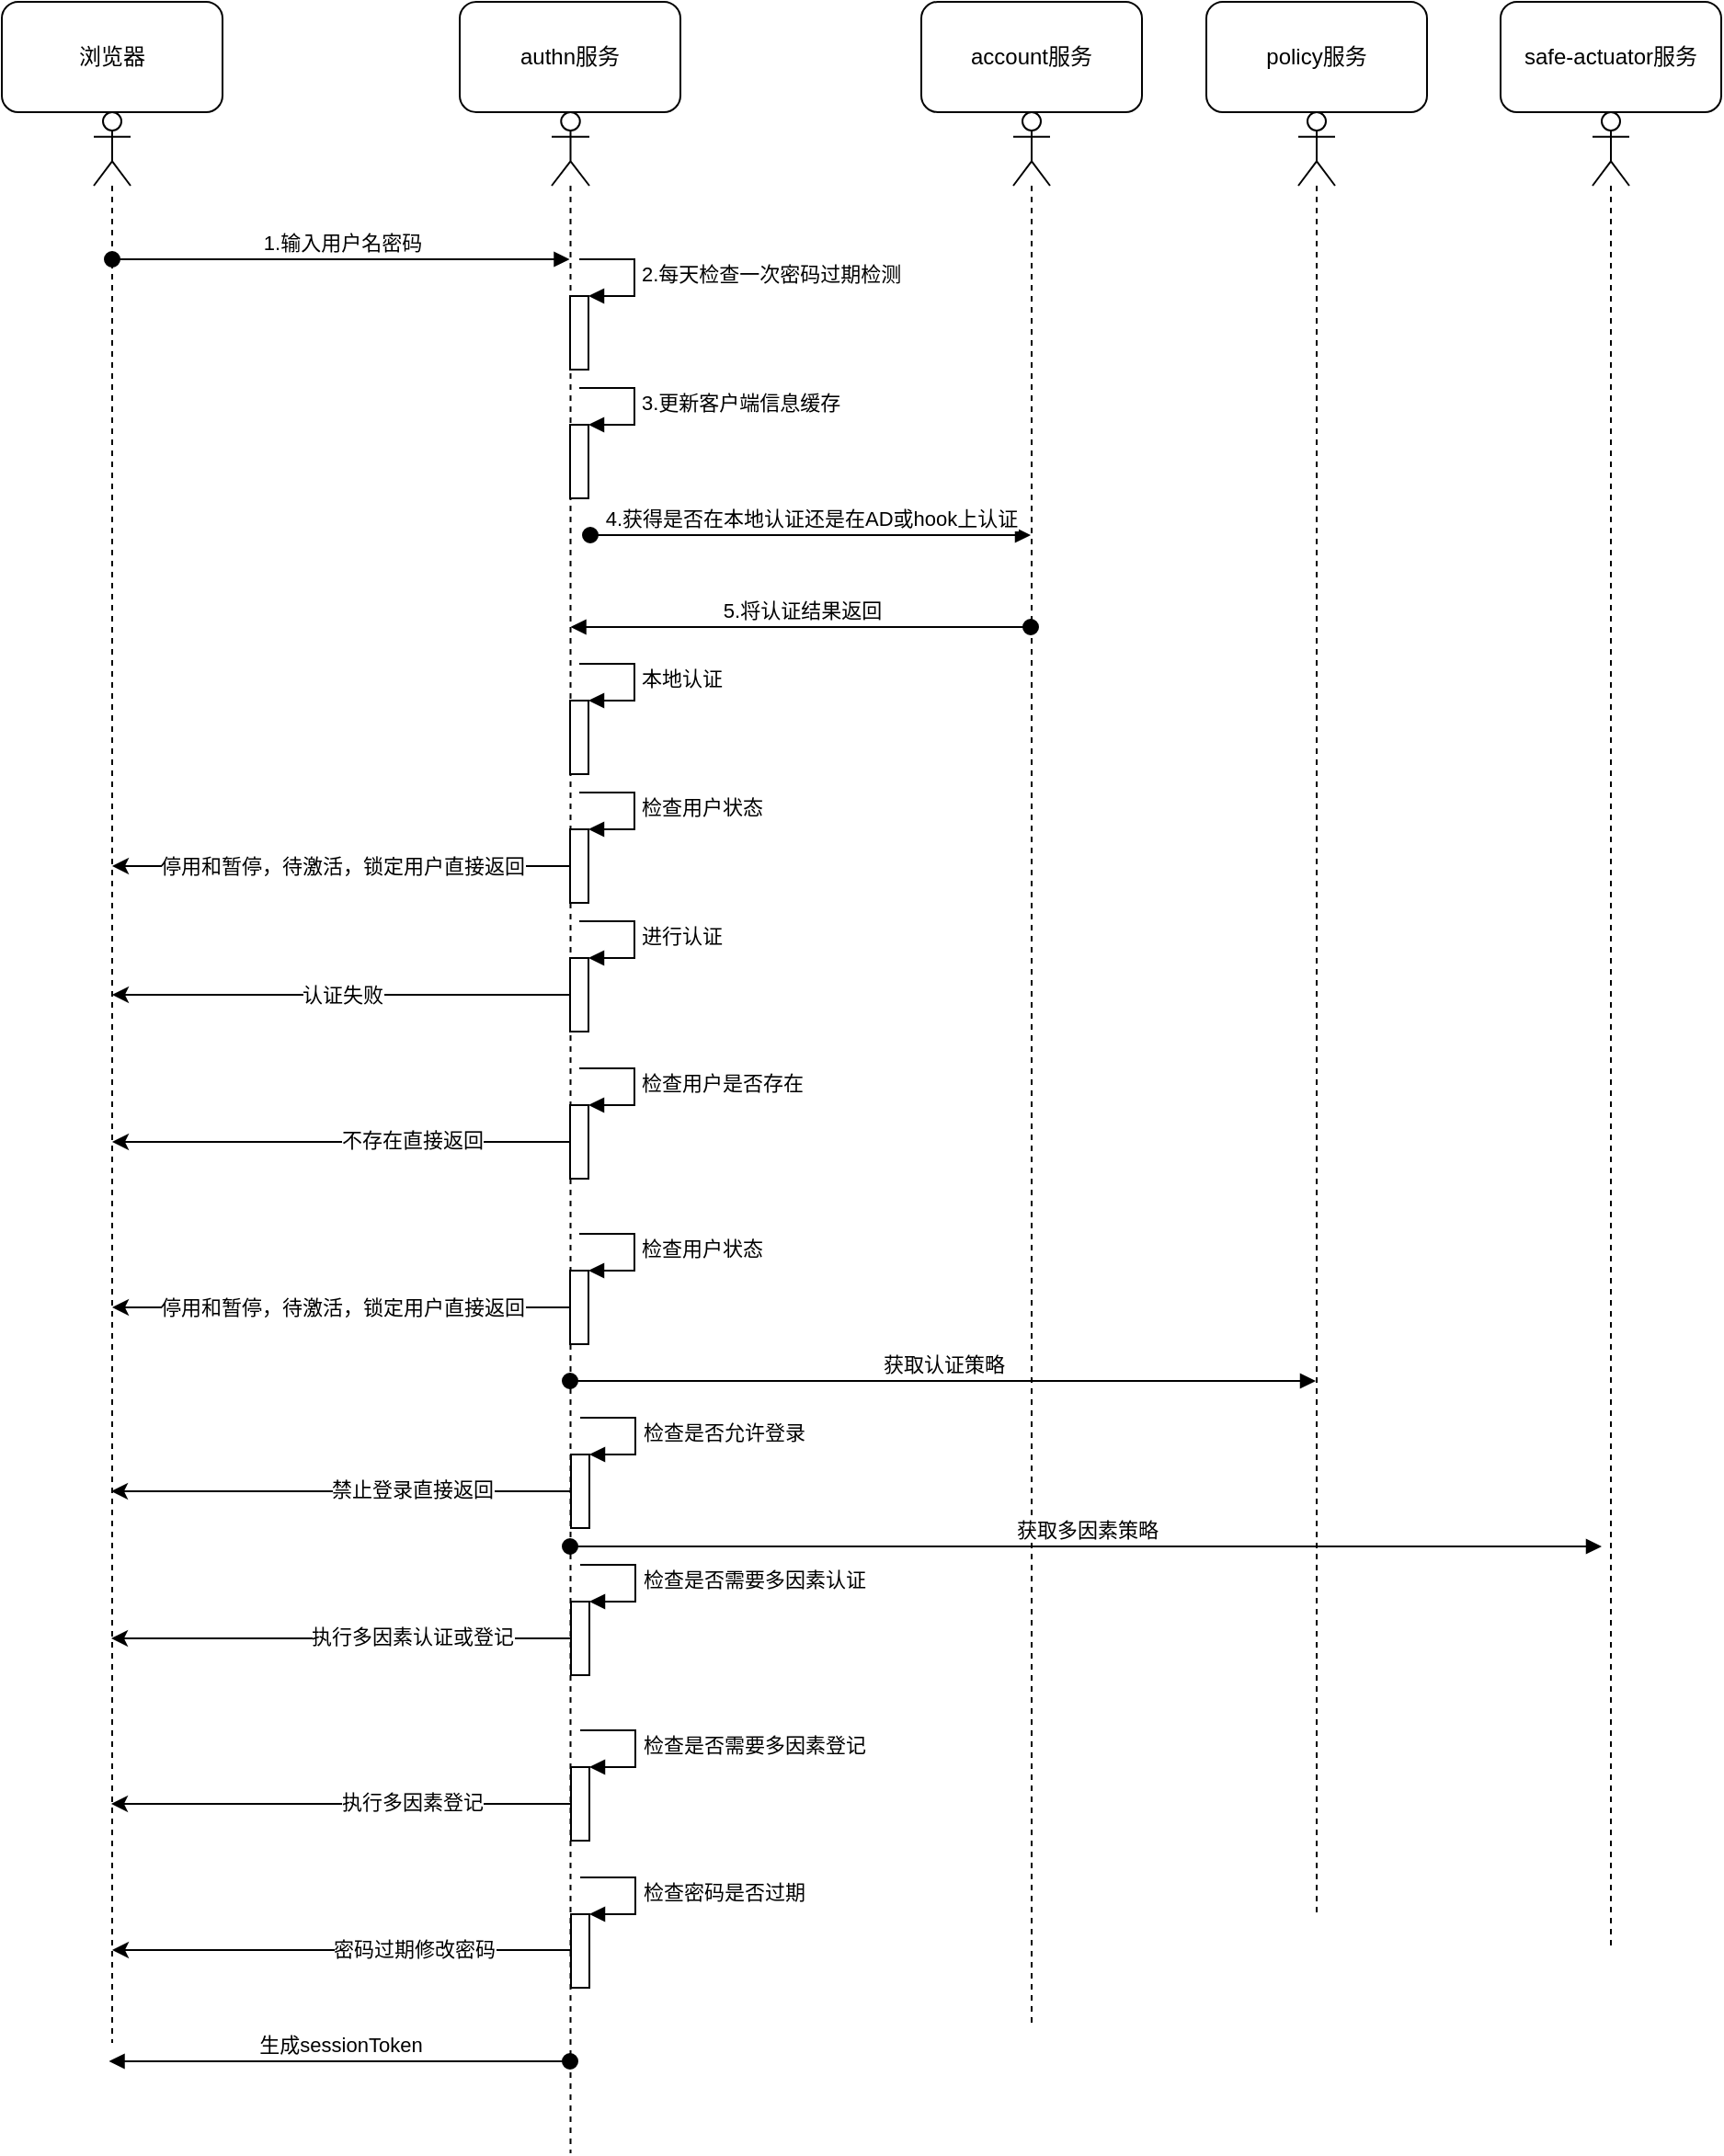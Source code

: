 <mxfile version="20.0.4" type="github">
  <diagram name="Page-1" id="0783ab3e-0a74-02c8-0abd-f7b4e66b4bec">
    <mxGraphModel dx="1426" dy="687" grid="1" gridSize="10" guides="1" tooltips="1" connect="1" arrows="1" fold="1" page="1" pageScale="1" pageWidth="1100" pageHeight="1700" background="none" math="0" shadow="0">
      <root>
        <mxCell id="0" />
        <mxCell id="1" parent="0" />
        <mxCell id="FtckGkZc_CiGDwU_A9KK-2" value="" style="shape=umlLifeline;participant=umlActor;perimeter=lifelinePerimeter;whiteSpace=wrap;html=1;container=1;collapsible=0;recursiveResize=0;verticalAlign=top;spacingTop=36;outlineConnect=0;" vertex="1" parent="1">
          <mxGeometry x="50" y="150" width="20" height="1050" as="geometry" />
        </mxCell>
        <mxCell id="FtckGkZc_CiGDwU_A9KK-4" value="" style="shape=umlLifeline;participant=umlActor;perimeter=lifelinePerimeter;whiteSpace=wrap;html=1;container=1;collapsible=0;recursiveResize=0;verticalAlign=top;spacingTop=36;outlineConnect=0;" vertex="1" parent="1">
          <mxGeometry x="299" y="150" width="20.5" height="1110" as="geometry" />
        </mxCell>
        <mxCell id="FtckGkZc_CiGDwU_A9KK-20" value="" style="html=1;points=[];perimeter=orthogonalPerimeter;" vertex="1" parent="FtckGkZc_CiGDwU_A9KK-4">
          <mxGeometry x="10" y="100" width="10" height="40" as="geometry" />
        </mxCell>
        <mxCell id="FtckGkZc_CiGDwU_A9KK-21" value="&lt;span style=&quot;text-align: center;&quot;&gt;2.每天检查一次密码过期检测&lt;/span&gt;" style="edgeStyle=orthogonalEdgeStyle;html=1;align=left;spacingLeft=2;endArrow=block;rounded=0;entryX=1;entryY=0;" edge="1" target="FtckGkZc_CiGDwU_A9KK-20" parent="FtckGkZc_CiGDwU_A9KK-4">
          <mxGeometry relative="1" as="geometry">
            <mxPoint x="15" y="80" as="sourcePoint" />
            <Array as="points">
              <mxPoint x="45" y="80" />
            </Array>
          </mxGeometry>
        </mxCell>
        <mxCell id="FtckGkZc_CiGDwU_A9KK-24" value="" style="html=1;points=[];perimeter=orthogonalPerimeter;" vertex="1" parent="FtckGkZc_CiGDwU_A9KK-4">
          <mxGeometry x="10" y="170" width="10" height="40" as="geometry" />
        </mxCell>
        <mxCell id="FtckGkZc_CiGDwU_A9KK-25" value="3.更新客户端信息缓存" style="edgeStyle=orthogonalEdgeStyle;html=1;align=left;spacingLeft=2;endArrow=block;rounded=0;entryX=1;entryY=0;" edge="1" target="FtckGkZc_CiGDwU_A9KK-24" parent="FtckGkZc_CiGDwU_A9KK-4">
          <mxGeometry relative="1" as="geometry">
            <mxPoint x="15" y="150" as="sourcePoint" />
            <Array as="points">
              <mxPoint x="45" y="150" />
            </Array>
          </mxGeometry>
        </mxCell>
        <mxCell id="FtckGkZc_CiGDwU_A9KK-28" value="" style="html=1;points=[];perimeter=orthogonalPerimeter;" vertex="1" parent="FtckGkZc_CiGDwU_A9KK-4">
          <mxGeometry x="10" y="320" width="10" height="40" as="geometry" />
        </mxCell>
        <mxCell id="FtckGkZc_CiGDwU_A9KK-29" value="本地认证" style="edgeStyle=orthogonalEdgeStyle;html=1;align=left;spacingLeft=2;endArrow=block;rounded=0;entryX=1;entryY=0;" edge="1" parent="FtckGkZc_CiGDwU_A9KK-4" target="FtckGkZc_CiGDwU_A9KK-28">
          <mxGeometry relative="1" as="geometry">
            <mxPoint x="15" y="300" as="sourcePoint" />
            <Array as="points">
              <mxPoint x="45" y="300" />
            </Array>
          </mxGeometry>
        </mxCell>
        <mxCell id="FtckGkZc_CiGDwU_A9KK-32" value="" style="html=1;points=[];perimeter=orthogonalPerimeter;" vertex="1" parent="FtckGkZc_CiGDwU_A9KK-4">
          <mxGeometry x="10" y="390" width="10" height="40" as="geometry" />
        </mxCell>
        <mxCell id="FtckGkZc_CiGDwU_A9KK-33" value="检查用户状态" style="edgeStyle=orthogonalEdgeStyle;html=1;align=left;spacingLeft=2;endArrow=block;rounded=0;entryX=1;entryY=0;" edge="1" parent="FtckGkZc_CiGDwU_A9KK-4" target="FtckGkZc_CiGDwU_A9KK-32">
          <mxGeometry relative="1" as="geometry">
            <mxPoint x="15" y="370" as="sourcePoint" />
            <Array as="points">
              <mxPoint x="45" y="370" />
            </Array>
          </mxGeometry>
        </mxCell>
        <mxCell id="FtckGkZc_CiGDwU_A9KK-35" value="" style="html=1;points=[];perimeter=orthogonalPerimeter;" vertex="1" parent="FtckGkZc_CiGDwU_A9KK-4">
          <mxGeometry x="10" y="460" width="10" height="40" as="geometry" />
        </mxCell>
        <mxCell id="FtckGkZc_CiGDwU_A9KK-36" value="进行认证" style="edgeStyle=orthogonalEdgeStyle;html=1;align=left;spacingLeft=2;endArrow=block;rounded=0;entryX=1;entryY=0;" edge="1" parent="FtckGkZc_CiGDwU_A9KK-4" target="FtckGkZc_CiGDwU_A9KK-35">
          <mxGeometry relative="1" as="geometry">
            <mxPoint x="15" y="440" as="sourcePoint" />
            <Array as="points">
              <mxPoint x="45" y="440" />
            </Array>
          </mxGeometry>
        </mxCell>
        <mxCell id="FtckGkZc_CiGDwU_A9KK-37" value="" style="html=1;points=[];perimeter=orthogonalPerimeter;" vertex="1" parent="FtckGkZc_CiGDwU_A9KK-4">
          <mxGeometry x="10" y="540" width="10" height="40" as="geometry" />
        </mxCell>
        <mxCell id="FtckGkZc_CiGDwU_A9KK-38" value="检查用户是否存在" style="edgeStyle=orthogonalEdgeStyle;html=1;align=left;spacingLeft=2;endArrow=block;rounded=0;entryX=1;entryY=0;" edge="1" parent="FtckGkZc_CiGDwU_A9KK-4" target="FtckGkZc_CiGDwU_A9KK-37">
          <mxGeometry relative="1" as="geometry">
            <mxPoint x="15" y="520" as="sourcePoint" />
            <Array as="points">
              <mxPoint x="45" y="520" />
            </Array>
          </mxGeometry>
        </mxCell>
        <mxCell id="FtckGkZc_CiGDwU_A9KK-51" value="" style="html=1;verticalAlign=bottom;startArrow=oval;endArrow=block;startSize=8;rounded=0;" edge="1" parent="FtckGkZc_CiGDwU_A9KK-4">
          <mxGeometry x="-0.284" y="-280" relative="1" as="geometry">
            <mxPoint x="10.5" y="710" as="sourcePoint" />
            <mxPoint x="10" y="710" as="targetPoint" />
            <mxPoint as="offset" />
          </mxGeometry>
        </mxCell>
        <mxCell id="FtckGkZc_CiGDwU_A9KK-52" value="" style="html=1;points=[];perimeter=orthogonalPerimeter;" vertex="1" parent="FtckGkZc_CiGDwU_A9KK-4">
          <mxGeometry x="10.5" y="730" width="10" height="40" as="geometry" />
        </mxCell>
        <mxCell id="FtckGkZc_CiGDwU_A9KK-53" value="检查是否允许登录" style="edgeStyle=orthogonalEdgeStyle;html=1;align=left;spacingLeft=2;endArrow=block;rounded=0;entryX=1;entryY=0;" edge="1" parent="FtckGkZc_CiGDwU_A9KK-4" target="FtckGkZc_CiGDwU_A9KK-52">
          <mxGeometry relative="1" as="geometry">
            <mxPoint x="15.5" y="710" as="sourcePoint" />
            <Array as="points">
              <mxPoint x="45.5" y="710" />
            </Array>
          </mxGeometry>
        </mxCell>
        <mxCell id="FtckGkZc_CiGDwU_A9KK-56" value="" style="html=1;verticalAlign=bottom;startArrow=oval;endArrow=block;startSize=8;rounded=0;" edge="1" parent="FtckGkZc_CiGDwU_A9KK-4">
          <mxGeometry x="-0.284" y="-280" relative="1" as="geometry">
            <mxPoint x="10.5" y="790" as="sourcePoint" />
            <mxPoint x="10" y="790" as="targetPoint" />
            <mxPoint as="offset" />
          </mxGeometry>
        </mxCell>
        <mxCell id="FtckGkZc_CiGDwU_A9KK-57" value="" style="html=1;points=[];perimeter=orthogonalPerimeter;" vertex="1" parent="FtckGkZc_CiGDwU_A9KK-4">
          <mxGeometry x="10.5" y="810" width="10" height="40" as="geometry" />
        </mxCell>
        <mxCell id="FtckGkZc_CiGDwU_A9KK-58" value="检查是否需要多因素认证" style="edgeStyle=orthogonalEdgeStyle;html=1;align=left;spacingLeft=2;endArrow=block;rounded=0;entryX=1;entryY=0;" edge="1" parent="FtckGkZc_CiGDwU_A9KK-4" target="FtckGkZc_CiGDwU_A9KK-57">
          <mxGeometry relative="1" as="geometry">
            <mxPoint x="15.5" y="790" as="sourcePoint" />
            <Array as="points">
              <mxPoint x="45.5" y="790" />
            </Array>
          </mxGeometry>
        </mxCell>
        <mxCell id="FtckGkZc_CiGDwU_A9KK-61" value="" style="html=1;verticalAlign=bottom;startArrow=oval;endArrow=block;startSize=8;rounded=0;" edge="1" parent="FtckGkZc_CiGDwU_A9KK-4">
          <mxGeometry x="-0.284" y="-280" relative="1" as="geometry">
            <mxPoint x="10.5" y="880" as="sourcePoint" />
            <mxPoint x="10" y="880" as="targetPoint" />
            <mxPoint as="offset" />
          </mxGeometry>
        </mxCell>
        <mxCell id="FtckGkZc_CiGDwU_A9KK-62" value="" style="html=1;points=[];perimeter=orthogonalPerimeter;" vertex="1" parent="FtckGkZc_CiGDwU_A9KK-4">
          <mxGeometry x="10.5" y="900" width="10" height="40" as="geometry" />
        </mxCell>
        <mxCell id="FtckGkZc_CiGDwU_A9KK-63" value="检查是否需要多因素登记" style="edgeStyle=orthogonalEdgeStyle;html=1;align=left;spacingLeft=2;endArrow=block;rounded=0;entryX=1;entryY=0;" edge="1" parent="FtckGkZc_CiGDwU_A9KK-4" target="FtckGkZc_CiGDwU_A9KK-62">
          <mxGeometry relative="1" as="geometry">
            <mxPoint x="15.5" y="880" as="sourcePoint" />
            <Array as="points">
              <mxPoint x="45.5" y="880" />
            </Array>
          </mxGeometry>
        </mxCell>
        <mxCell id="FtckGkZc_CiGDwU_A9KK-67" value="" style="html=1;verticalAlign=bottom;startArrow=oval;endArrow=block;startSize=8;rounded=0;" edge="1" parent="FtckGkZc_CiGDwU_A9KK-4">
          <mxGeometry x="-0.284" y="-280" relative="1" as="geometry">
            <mxPoint x="10.5" y="960" as="sourcePoint" />
            <mxPoint x="10" y="960" as="targetPoint" />
            <mxPoint as="offset" />
          </mxGeometry>
        </mxCell>
        <mxCell id="FtckGkZc_CiGDwU_A9KK-68" value="" style="html=1;points=[];perimeter=orthogonalPerimeter;" vertex="1" parent="FtckGkZc_CiGDwU_A9KK-4">
          <mxGeometry x="10.5" y="980" width="10" height="40" as="geometry" />
        </mxCell>
        <mxCell id="FtckGkZc_CiGDwU_A9KK-69" value="检查密码是否过期" style="edgeStyle=orthogonalEdgeStyle;html=1;align=left;spacingLeft=2;endArrow=block;rounded=0;entryX=1;entryY=0;" edge="1" parent="FtckGkZc_CiGDwU_A9KK-4" target="FtckGkZc_CiGDwU_A9KK-68">
          <mxGeometry relative="1" as="geometry">
            <mxPoint x="15.5" y="960" as="sourcePoint" />
            <Array as="points">
              <mxPoint x="45.5" y="960" />
            </Array>
          </mxGeometry>
        </mxCell>
        <mxCell id="FtckGkZc_CiGDwU_A9KK-5" value="" style="shape=umlLifeline;participant=umlActor;perimeter=lifelinePerimeter;whiteSpace=wrap;html=1;container=1;collapsible=0;recursiveResize=0;verticalAlign=top;spacingTop=36;outlineConnect=0;" vertex="1" parent="1">
          <mxGeometry x="705" y="150" width="20" height="980" as="geometry" />
        </mxCell>
        <mxCell id="FtckGkZc_CiGDwU_A9KK-6" value="" style="shape=umlLifeline;participant=umlActor;perimeter=lifelinePerimeter;whiteSpace=wrap;html=1;container=1;collapsible=0;recursiveResize=0;verticalAlign=top;spacingTop=36;outlineConnect=0;" vertex="1" parent="1">
          <mxGeometry x="550" y="150" width="20" height="1040" as="geometry" />
        </mxCell>
        <mxCell id="FtckGkZc_CiGDwU_A9KK-7" value="" style="shape=umlLifeline;participant=umlActor;perimeter=lifelinePerimeter;whiteSpace=wrap;html=1;container=1;collapsible=0;recursiveResize=0;verticalAlign=top;spacingTop=36;outlineConnect=0;" vertex="1" parent="1">
          <mxGeometry x="865" y="150" width="20" height="1000" as="geometry" />
        </mxCell>
        <mxCell id="FtckGkZc_CiGDwU_A9KK-8" value="浏览器" style="rounded=1;whiteSpace=wrap;html=1;" vertex="1" parent="1">
          <mxGeometry y="90" width="120" height="60" as="geometry" />
        </mxCell>
        <mxCell id="FtckGkZc_CiGDwU_A9KK-9" value="authn服务" style="rounded=1;whiteSpace=wrap;html=1;" vertex="1" parent="1">
          <mxGeometry x="249" y="90" width="120" height="60" as="geometry" />
        </mxCell>
        <mxCell id="FtckGkZc_CiGDwU_A9KK-10" value="account服务" style="rounded=1;whiteSpace=wrap;html=1;" vertex="1" parent="1">
          <mxGeometry x="500" y="90" width="120" height="60" as="geometry" />
        </mxCell>
        <mxCell id="FtckGkZc_CiGDwU_A9KK-11" value="policy服务" style="rounded=1;whiteSpace=wrap;html=1;" vertex="1" parent="1">
          <mxGeometry x="655" y="90" width="120" height="60" as="geometry" />
        </mxCell>
        <mxCell id="FtckGkZc_CiGDwU_A9KK-12" value="safe-actuator服务" style="rounded=1;whiteSpace=wrap;html=1;" vertex="1" parent="1">
          <mxGeometry x="815" y="90" width="120" height="60" as="geometry" />
        </mxCell>
        <mxCell id="FtckGkZc_CiGDwU_A9KK-14" value="1.输入用户名密码" style="html=1;verticalAlign=bottom;startArrow=oval;endArrow=block;startSize=8;rounded=0;" edge="1" target="FtckGkZc_CiGDwU_A9KK-4" parent="1" source="FtckGkZc_CiGDwU_A9KK-2">
          <mxGeometry relative="1" as="geometry">
            <mxPoint x="80" y="230" as="sourcePoint" />
            <mxPoint x="140" y="230" as="targetPoint" />
            <Array as="points">
              <mxPoint x="130" y="230" />
              <mxPoint x="260" y="230" />
            </Array>
          </mxGeometry>
        </mxCell>
        <mxCell id="FtckGkZc_CiGDwU_A9KK-15" value="" style="html=1;verticalAlign=bottom;startArrow=oval;endArrow=block;startSize=8;rounded=0;" edge="1" parent="1">
          <mxGeometry relative="1" as="geometry">
            <mxPoint x="314" y="220" as="sourcePoint" />
            <mxPoint x="313.5" y="220" as="targetPoint" />
          </mxGeometry>
        </mxCell>
        <mxCell id="FtckGkZc_CiGDwU_A9KK-26" value="4.获得是否在本地认证还是在AD或hook上认证" style="html=1;verticalAlign=bottom;startArrow=oval;endArrow=block;startSize=8;rounded=0;" edge="1" parent="1" target="FtckGkZc_CiGDwU_A9KK-6">
          <mxGeometry relative="1" as="geometry">
            <mxPoint x="320" y="380" as="sourcePoint" />
            <mxPoint x="479.5" y="380" as="targetPoint" />
          </mxGeometry>
        </mxCell>
        <mxCell id="FtckGkZc_CiGDwU_A9KK-27" value="5.将认证结果返回" style="html=1;verticalAlign=bottom;startArrow=oval;endArrow=block;startSize=8;rounded=0;" edge="1" parent="1" source="FtckGkZc_CiGDwU_A9KK-6" target="FtckGkZc_CiGDwU_A9KK-4">
          <mxGeometry relative="1" as="geometry">
            <mxPoint x="290" y="390" as="sourcePoint" />
            <mxPoint x="569.5" y="390" as="targetPoint" />
            <Array as="points">
              <mxPoint x="530" y="430" />
            </Array>
          </mxGeometry>
        </mxCell>
        <mxCell id="FtckGkZc_CiGDwU_A9KK-39" style="edgeStyle=orthogonalEdgeStyle;rounded=0;orthogonalLoop=1;jettySize=auto;html=1;" edge="1" parent="1" source="FtckGkZc_CiGDwU_A9KK-37" target="FtckGkZc_CiGDwU_A9KK-2">
          <mxGeometry relative="1" as="geometry">
            <mxPoint x="80" y="710" as="targetPoint" />
            <Array as="points">
              <mxPoint x="70" y="710" />
              <mxPoint x="70" y="710" />
            </Array>
          </mxGeometry>
        </mxCell>
        <mxCell id="FtckGkZc_CiGDwU_A9KK-40" value="不存在直接返回" style="edgeLabel;html=1;align=center;verticalAlign=middle;resizable=0;points=[];" vertex="1" connectable="0" parent="FtckGkZc_CiGDwU_A9KK-39">
          <mxGeometry x="-0.31" y="-1" relative="1" as="geometry">
            <mxPoint as="offset" />
          </mxGeometry>
        </mxCell>
        <mxCell id="FtckGkZc_CiGDwU_A9KK-41" value="认证失败" style="edgeStyle=orthogonalEdgeStyle;rounded=0;orthogonalLoop=1;jettySize=auto;html=1;" edge="1" parent="1" source="FtckGkZc_CiGDwU_A9KK-35" target="FtckGkZc_CiGDwU_A9KK-2">
          <mxGeometry relative="1" as="geometry">
            <Array as="points">
              <mxPoint x="110" y="630" />
              <mxPoint x="110" y="630" />
            </Array>
          </mxGeometry>
        </mxCell>
        <mxCell id="FtckGkZc_CiGDwU_A9KK-42" value="停用和暂停，待激活，锁定用户直接返回" style="edgeStyle=orthogonalEdgeStyle;rounded=0;orthogonalLoop=1;jettySize=auto;html=1;" edge="1" parent="1" source="FtckGkZc_CiGDwU_A9KK-46" target="FtckGkZc_CiGDwU_A9KK-2">
          <mxGeometry relative="1" as="geometry">
            <mxPoint x="270" y="798.5" as="sourcePoint" />
            <mxPoint x="69.5" y="798.5" as="targetPoint" />
            <Array as="points">
              <mxPoint x="110" y="800" />
              <mxPoint x="110" y="800" />
            </Array>
          </mxGeometry>
        </mxCell>
        <mxCell id="FtckGkZc_CiGDwU_A9KK-44" value="" style="html=1;verticalAlign=bottom;startArrow=oval;endArrow=block;startSize=8;rounded=0;" edge="1" parent="1" target="FtckGkZc_CiGDwU_A9KK-4">
          <mxGeometry x="-0.284" y="-280" relative="1" as="geometry">
            <mxPoint x="309" y="760" as="sourcePoint" />
            <mxPoint x="588.5" y="760" as="targetPoint" />
            <mxPoint as="offset" />
          </mxGeometry>
        </mxCell>
        <mxCell id="FtckGkZc_CiGDwU_A9KK-46" value="" style="html=1;points=[];perimeter=orthogonalPerimeter;" vertex="1" parent="1">
          <mxGeometry x="309" y="780" width="10" height="40" as="geometry" />
        </mxCell>
        <mxCell id="FtckGkZc_CiGDwU_A9KK-47" value="检查用户状态" style="edgeStyle=orthogonalEdgeStyle;html=1;align=left;spacingLeft=2;endArrow=block;rounded=0;entryX=1;entryY=0;" edge="1" parent="1" target="FtckGkZc_CiGDwU_A9KK-46">
          <mxGeometry relative="1" as="geometry">
            <mxPoint x="314" y="760" as="sourcePoint" />
            <Array as="points">
              <mxPoint x="344" y="760" />
            </Array>
          </mxGeometry>
        </mxCell>
        <mxCell id="FtckGkZc_CiGDwU_A9KK-50" value="获取认证策略" style="html=1;verticalAlign=bottom;startArrow=oval;endArrow=block;startSize=8;rounded=0;" edge="1" parent="1" target="FtckGkZc_CiGDwU_A9KK-5">
          <mxGeometry relative="1" as="geometry">
            <mxPoint x="309" y="840" as="sourcePoint" />
            <mxPoint x="558" y="840" as="targetPoint" />
            <Array as="points">
              <mxPoint x="379.5" y="840" />
              <mxPoint x="509.5" y="840" />
            </Array>
          </mxGeometry>
        </mxCell>
        <mxCell id="FtckGkZc_CiGDwU_A9KK-54" style="edgeStyle=orthogonalEdgeStyle;rounded=0;orthogonalLoop=1;jettySize=auto;html=1;" edge="1" parent="1">
          <mxGeometry relative="1" as="geometry">
            <mxPoint x="309" y="900" as="sourcePoint" />
            <mxPoint x="59.5" y="900" as="targetPoint" />
            <Array as="points">
              <mxPoint x="70" y="900" />
              <mxPoint x="70" y="900" />
            </Array>
          </mxGeometry>
        </mxCell>
        <mxCell id="FtckGkZc_CiGDwU_A9KK-55" value="禁止登录直接返回" style="edgeLabel;html=1;align=center;verticalAlign=middle;resizable=0;points=[];" vertex="1" connectable="0" parent="FtckGkZc_CiGDwU_A9KK-54">
          <mxGeometry x="-0.31" y="-1" relative="1" as="geometry">
            <mxPoint as="offset" />
          </mxGeometry>
        </mxCell>
        <mxCell id="FtckGkZc_CiGDwU_A9KK-59" style="edgeStyle=orthogonalEdgeStyle;rounded=0;orthogonalLoop=1;jettySize=auto;html=1;" edge="1" parent="1">
          <mxGeometry relative="1" as="geometry">
            <mxPoint x="309" y="980" as="sourcePoint" />
            <mxPoint x="59.5" y="980" as="targetPoint" />
            <Array as="points">
              <mxPoint x="70" y="980" />
              <mxPoint x="70" y="980" />
            </Array>
          </mxGeometry>
        </mxCell>
        <mxCell id="FtckGkZc_CiGDwU_A9KK-60" value="执行多因素认证或登记" style="edgeLabel;html=1;align=center;verticalAlign=middle;resizable=0;points=[];" vertex="1" connectable="0" parent="FtckGkZc_CiGDwU_A9KK-59">
          <mxGeometry x="-0.31" y="-1" relative="1" as="geometry">
            <mxPoint as="offset" />
          </mxGeometry>
        </mxCell>
        <mxCell id="FtckGkZc_CiGDwU_A9KK-65" style="edgeStyle=orthogonalEdgeStyle;rounded=0;orthogonalLoop=1;jettySize=auto;html=1;" edge="1" parent="1">
          <mxGeometry relative="1" as="geometry">
            <mxPoint x="309" y="1070" as="sourcePoint" />
            <mxPoint x="59.5" y="1070" as="targetPoint" />
            <Array as="points">
              <mxPoint x="70" y="1070" />
              <mxPoint x="70" y="1070" />
            </Array>
          </mxGeometry>
        </mxCell>
        <mxCell id="FtckGkZc_CiGDwU_A9KK-66" value="执行多因素登记" style="edgeLabel;html=1;align=center;verticalAlign=middle;resizable=0;points=[];" vertex="1" connectable="0" parent="FtckGkZc_CiGDwU_A9KK-65">
          <mxGeometry x="-0.31" y="-1" relative="1" as="geometry">
            <mxPoint as="offset" />
          </mxGeometry>
        </mxCell>
        <mxCell id="FtckGkZc_CiGDwU_A9KK-70" style="edgeStyle=orthogonalEdgeStyle;rounded=0;orthogonalLoop=1;jettySize=auto;html=1;" edge="1" parent="1">
          <mxGeometry relative="1" as="geometry">
            <mxPoint x="309.5" y="1149.5" as="sourcePoint" />
            <mxPoint x="60" y="1149.5" as="targetPoint" />
            <Array as="points">
              <mxPoint x="70.5" y="1149.5" />
              <mxPoint x="70.5" y="1149.5" />
            </Array>
          </mxGeometry>
        </mxCell>
        <mxCell id="FtckGkZc_CiGDwU_A9KK-71" value="密码过期修改密码" style="edgeLabel;html=1;align=center;verticalAlign=middle;resizable=0;points=[];" vertex="1" connectable="0" parent="FtckGkZc_CiGDwU_A9KK-70">
          <mxGeometry x="-0.31" y="-1" relative="1" as="geometry">
            <mxPoint as="offset" />
          </mxGeometry>
        </mxCell>
        <mxCell id="FtckGkZc_CiGDwU_A9KK-73" value="生成sessionToken" style="html=1;verticalAlign=bottom;startArrow=oval;endArrow=block;startSize=8;rounded=0;" edge="1" parent="1">
          <mxGeometry relative="1" as="geometry">
            <mxPoint x="309" y="1210" as="sourcePoint" />
            <mxPoint x="58.25" y="1210" as="targetPoint" />
            <Array as="points">
              <mxPoint x="279.5" y="1210" />
            </Array>
          </mxGeometry>
        </mxCell>
        <mxCell id="FtckGkZc_CiGDwU_A9KK-75" value="获取多因素策略" style="html=1;verticalAlign=bottom;startArrow=oval;endArrow=block;startSize=8;rounded=0;" edge="1" parent="1">
          <mxGeometry relative="1" as="geometry">
            <mxPoint x="309" y="930" as="sourcePoint" />
            <mxPoint x="870" y="930" as="targetPoint" />
            <Array as="points">
              <mxPoint x="379.5" y="930" />
              <mxPoint x="509.5" y="930" />
            </Array>
          </mxGeometry>
        </mxCell>
        <mxCell id="FtckGkZc_CiGDwU_A9KK-76" value="停用和暂停，待激活，锁定用户直接返回" style="edgeStyle=orthogonalEdgeStyle;rounded=0;orthogonalLoop=1;jettySize=auto;html=1;" edge="1" parent="1" source="FtckGkZc_CiGDwU_A9KK-32" target="FtckGkZc_CiGDwU_A9KK-2">
          <mxGeometry relative="1" as="geometry">
            <mxPoint x="319" y="810" as="sourcePoint" />
            <mxPoint x="69.5" y="810" as="targetPoint" />
            <Array as="points">
              <mxPoint x="130" y="560" />
              <mxPoint x="130" y="560" />
            </Array>
          </mxGeometry>
        </mxCell>
      </root>
    </mxGraphModel>
  </diagram>
</mxfile>
